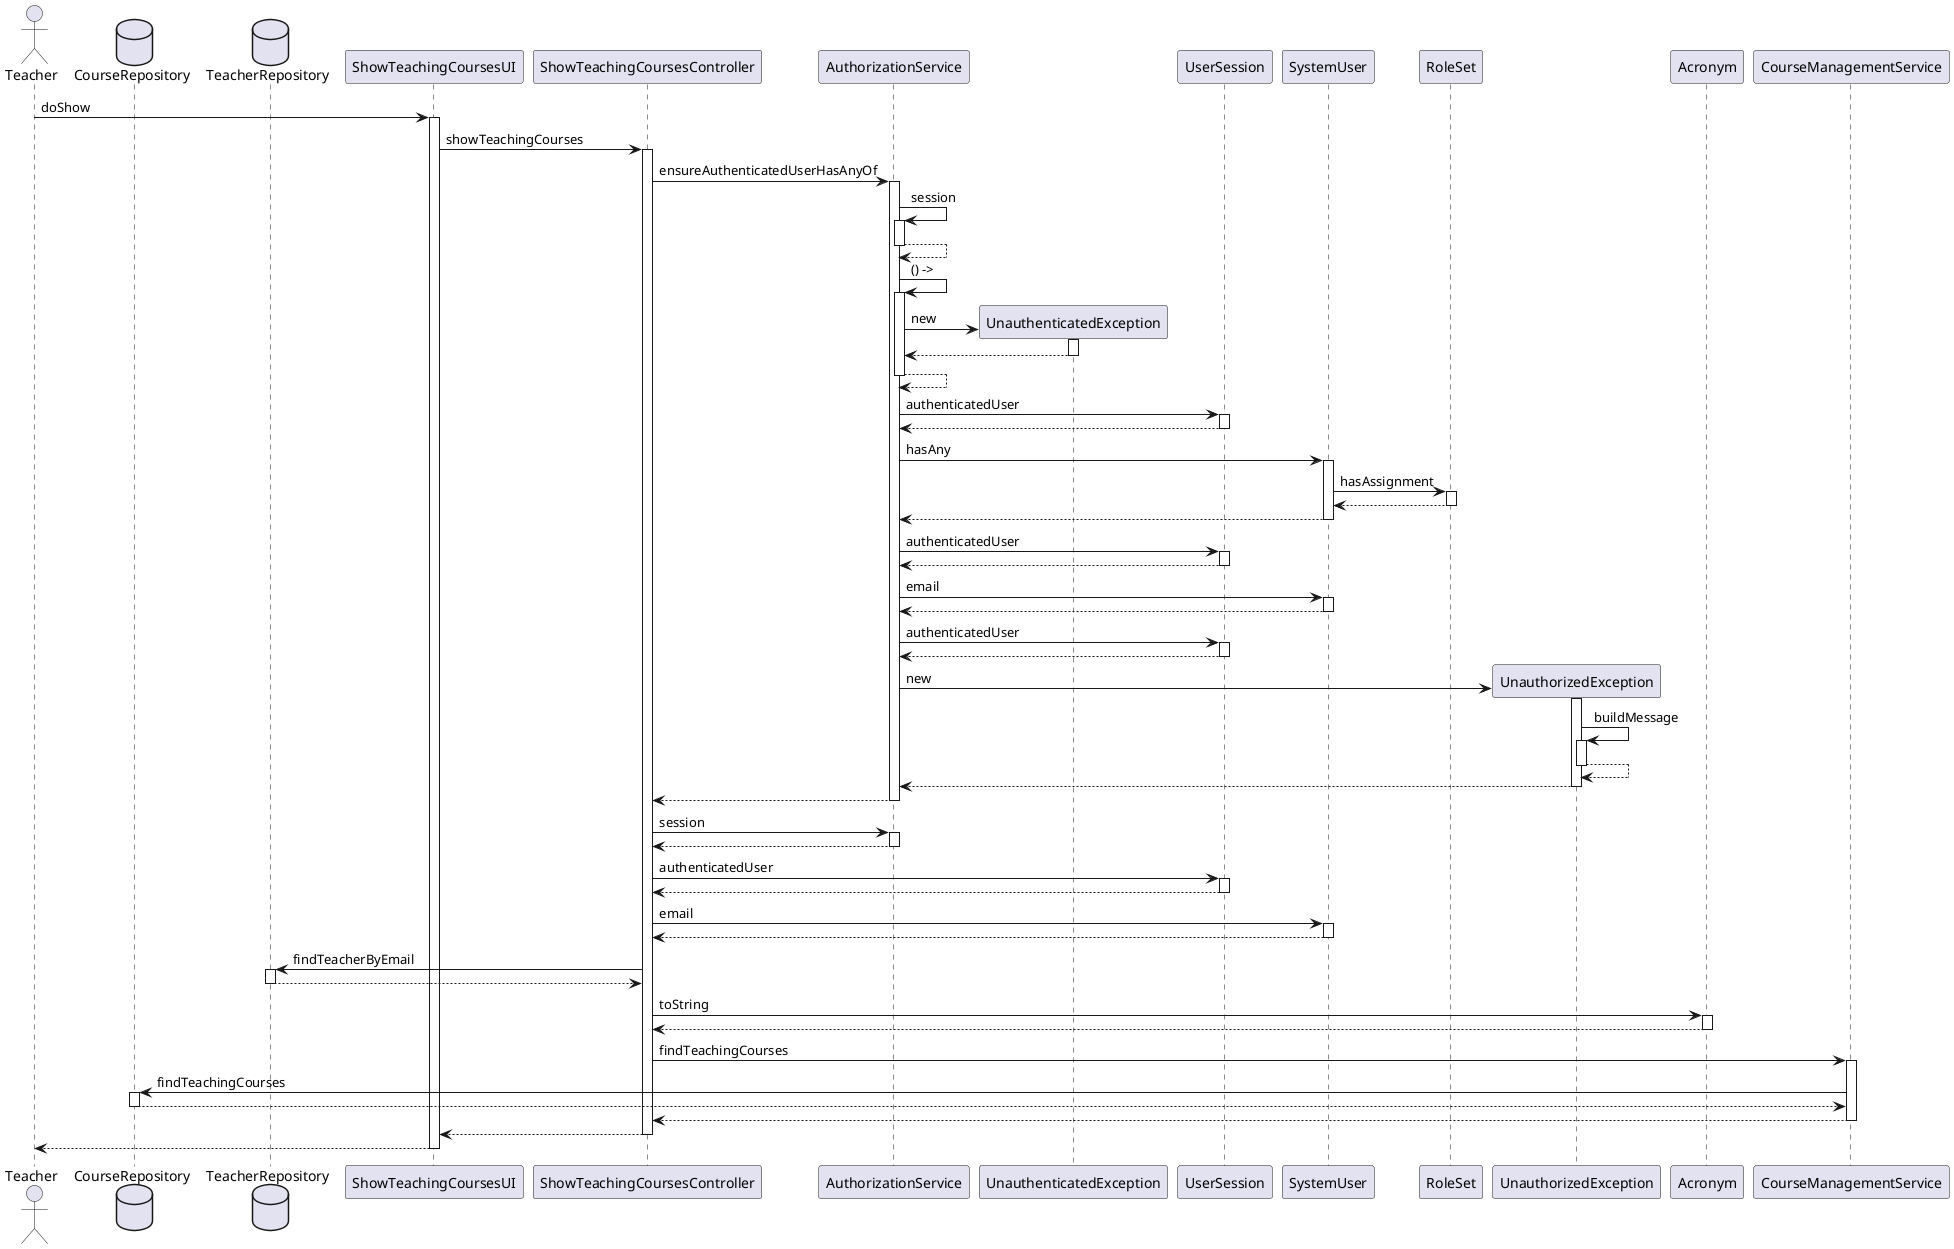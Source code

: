 @startuml
actor Teacher
database "CourseRepository" as CDB
database "TeacherRepository" as TDB
Teacher -> ShowTeachingCoursesUI : doShow
activate ShowTeachingCoursesUI
ShowTeachingCoursesUI -> ShowTeachingCoursesController : showTeachingCourses
activate ShowTeachingCoursesController
ShowTeachingCoursesController -> AuthorizationService : ensureAuthenticatedUserHasAnyOf
activate AuthorizationService
AuthorizationService -> AuthorizationService : session
activate AuthorizationService
AuthorizationService --> AuthorizationService
deactivate AuthorizationService
AuthorizationService -> AuthorizationService : () ->
activate AuthorizationService
create UnauthenticatedException
AuthorizationService -> UnauthenticatedException : new
activate UnauthenticatedException
UnauthenticatedException --> AuthorizationService
deactivate UnauthenticatedException
AuthorizationService --> AuthorizationService
deactivate AuthorizationService
AuthorizationService -> UserSession : authenticatedUser
activate UserSession
UserSession --> AuthorizationService
deactivate UserSession
AuthorizationService -> SystemUser : hasAny
activate SystemUser
SystemUser -> RoleSet : hasAssignment
activate RoleSet
RoleSet --> SystemUser
deactivate RoleSet
SystemUser --> AuthorizationService
deactivate SystemUser
AuthorizationService -> UserSession : authenticatedUser
activate UserSession
UserSession --> AuthorizationService
deactivate UserSession
AuthorizationService -> SystemUser : email
activate SystemUser
SystemUser --> AuthorizationService
deactivate SystemUser
AuthorizationService -> UserSession : authenticatedUser
activate UserSession
UserSession --> AuthorizationService
deactivate UserSession
create UnauthorizedException
AuthorizationService -> UnauthorizedException : new
activate UnauthorizedException
UnauthorizedException -> UnauthorizedException : buildMessage
activate UnauthorizedException
UnauthorizedException --> UnauthorizedException
deactivate UnauthorizedException
UnauthorizedException --> AuthorizationService
deactivate UnauthorizedException
AuthorizationService --> ShowTeachingCoursesController
deactivate AuthorizationService
ShowTeachingCoursesController -> AuthorizationService : session
activate AuthorizationService
AuthorizationService --> ShowTeachingCoursesController
deactivate AuthorizationService
ShowTeachingCoursesController -> UserSession : authenticatedUser
activate UserSession
UserSession --> ShowTeachingCoursesController
deactivate UserSession
ShowTeachingCoursesController -> SystemUser : email
activate SystemUser
SystemUser --> ShowTeachingCoursesController
deactivate SystemUser
ShowTeachingCoursesController -> TDB : findTeacherByEmail
activate TDB
TDB --> ShowTeachingCoursesController
deactivate TDB
ShowTeachingCoursesController -> Acronym : toString
activate Acronym
Acronym --> ShowTeachingCoursesController
deactivate Acronym
ShowTeachingCoursesController -> CourseManagementService : findTeachingCourses
activate CourseManagementService
CourseManagementService -> CDB : findTeachingCourses
activate CDB
CDB --> CourseManagementService
deactivate CDB
CourseManagementService --> ShowTeachingCoursesController
deactivate CourseManagementService
ShowTeachingCoursesController --> ShowTeachingCoursesUI
deactivate ShowTeachingCoursesController
return
@enduml